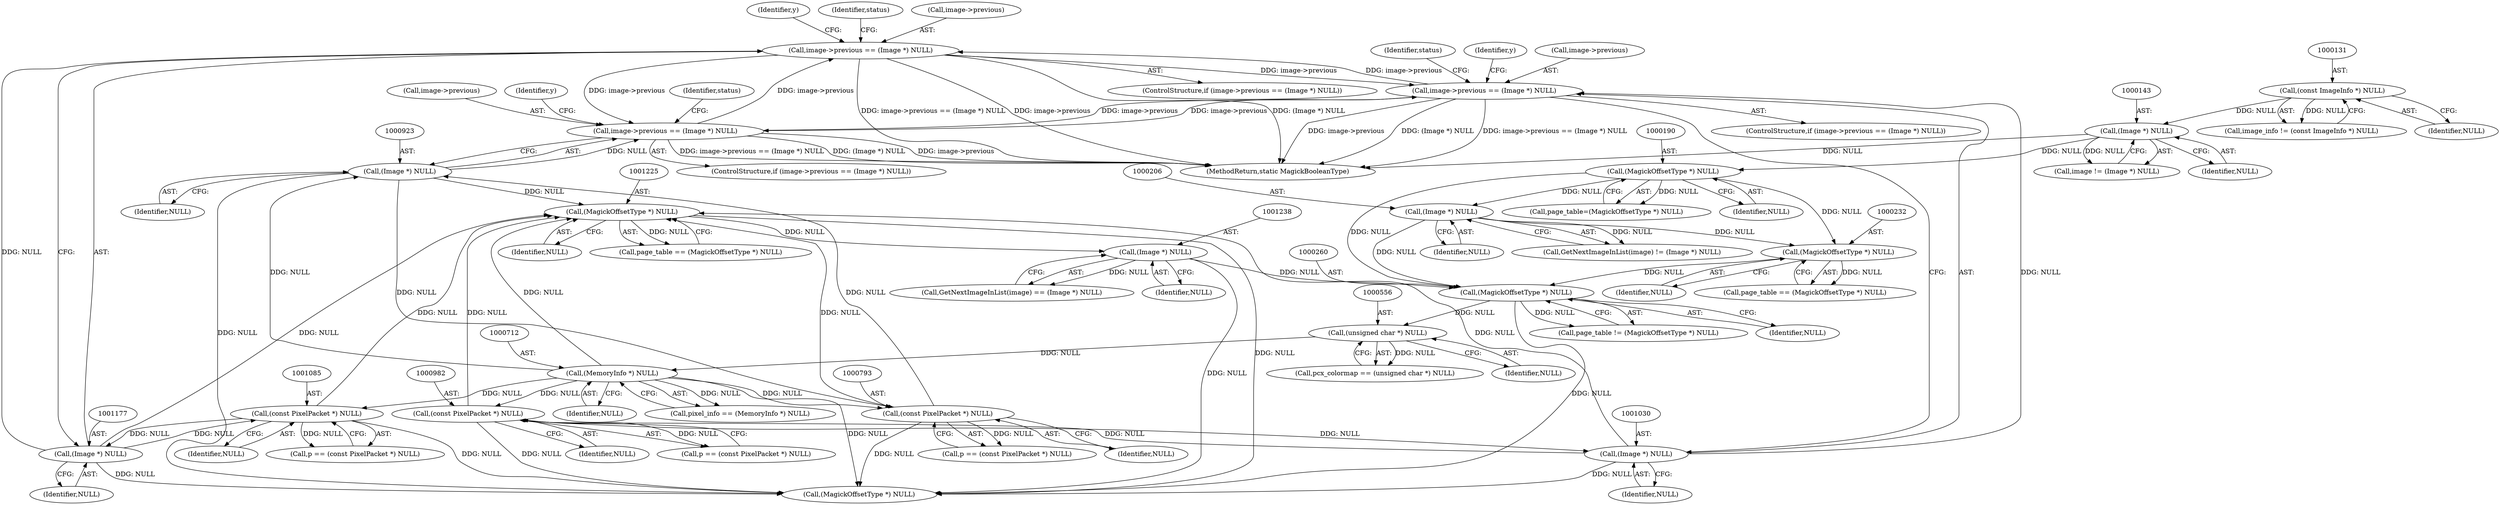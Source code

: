 digraph "0_ImageMagick_560e6e512961008938aa1d1b9aab06347b1c8f9b@pointer" {
"1001172" [label="(Call,image->previous == (Image *) NULL)"];
"1001025" [label="(Call,image->previous == (Image *) NULL)"];
"1000918" [label="(Call,image->previous == (Image *) NULL)"];
"1001172" [label="(Call,image->previous == (Image *) NULL)"];
"1001176" [label="(Call,(Image *) NULL)"];
"1001084" [label="(Call,(const PixelPacket *) NULL)"];
"1000711" [label="(Call,(MemoryInfo *) NULL)"];
"1000555" [label="(Call,(unsigned char *) NULL)"];
"1000259" [label="(Call,(MagickOffsetType *) NULL)"];
"1000231" [label="(Call,(MagickOffsetType *) NULL)"];
"1000189" [label="(Call,(MagickOffsetType *) NULL)"];
"1000142" [label="(Call,(Image *) NULL)"];
"1000130" [label="(Call,(const ImageInfo *) NULL)"];
"1000205" [label="(Call,(Image *) NULL)"];
"1001237" [label="(Call,(Image *) NULL)"];
"1001224" [label="(Call,(MagickOffsetType *) NULL)"];
"1000792" [label="(Call,(const PixelPacket *) NULL)"];
"1000922" [label="(Call,(Image *) NULL)"];
"1000981" [label="(Call,(const PixelPacket *) NULL)"];
"1001029" [label="(Call,(Image *) NULL)"];
"1001029" [label="(Call,(Image *) NULL)"];
"1000711" [label="(Call,(MemoryInfo *) NULL)"];
"1000189" [label="(Call,(MagickOffsetType *) NULL)"];
"1000130" [label="(Call,(const ImageInfo *) NULL)"];
"1000142" [label="(Call,(Image *) NULL)"];
"1001024" [label="(ControlStructure,if (image->previous == (Image *) NULL))"];
"1001065" [label="(Identifier,y)"];
"1001239" [label="(Identifier,NULL)"];
"1000918" [label="(Call,image->previous == (Image *) NULL)"];
"1001267" [label="(Call,(MagickOffsetType *) NULL)"];
"1000132" [label="(Identifier,NULL)"];
"1000794" [label="(Identifier,NULL)"];
"1000557" [label="(Identifier,NULL)"];
"1000917" [label="(ControlStructure,if (image->previous == (Image *) NULL))"];
"1001084" [label="(Call,(const PixelPacket *) NULL)"];
"1001181" [label="(Identifier,status)"];
"1001025" [label="(Call,image->previous == (Image *) NULL)"];
"1000962" [label="(Identifier,y)"];
"1000144" [label="(Identifier,NULL)"];
"1001176" [label="(Call,(Image *) NULL)"];
"1001086" [label="(Identifier,NULL)"];
"1001237" [label="(Call,(Image *) NULL)"];
"1001178" [label="(Identifier,NULL)"];
"1000205" [label="(Call,(Image *) NULL)"];
"1001226" [label="(Identifier,NULL)"];
"1000207" [label="(Identifier,NULL)"];
"1001173" [label="(Call,image->previous)"];
"1000983" [label="(Identifier,NULL)"];
"1000191" [label="(Identifier,NULL)"];
"1000555" [label="(Call,(unsigned char *) NULL)"];
"1000553" [label="(Call,pcx_colormap == (unsigned char *) NULL)"];
"1000790" [label="(Call,p == (const PixelPacket *) NULL)"];
"1001031" [label="(Identifier,NULL)"];
"1000187" [label="(Call,page_table=(MagickOffsetType *) NULL)"];
"1000257" [label="(Call,page_table != (MagickOffsetType *) NULL)"];
"1001026" [label="(Call,image->previous)"];
"1001357" [label="(MethodReturn,static MagickBooleanType)"];
"1001034" [label="(Identifier,status)"];
"1000128" [label="(Call,image_info != (const ImageInfo *) NULL)"];
"1001222" [label="(Call,page_table == (MagickOffsetType *) NULL)"];
"1001082" [label="(Call,p == (const PixelPacket *) NULL)"];
"1000922" [label="(Call,(Image *) NULL)"];
"1000919" [label="(Call,image->previous)"];
"1000713" [label="(Identifier,NULL)"];
"1001171" [label="(ControlStructure,if (image->previous == (Image *) NULL))"];
"1000259" [label="(Call,(MagickOffsetType *) NULL)"];
"1000231" [label="(Call,(MagickOffsetType *) NULL)"];
"1000792" [label="(Call,(const PixelPacket *) NULL)"];
"1000924" [label="(Identifier,NULL)"];
"1000979" [label="(Call,p == (const PixelPacket *) NULL)"];
"1000261" [label="(Identifier,NULL)"];
"1001224" [label="(Call,(MagickOffsetType *) NULL)"];
"1000233" [label="(Identifier,NULL)"];
"1001172" [label="(Call,image->previous == (Image *) NULL)"];
"1001234" [label="(Call,GetNextImageInList(image) == (Image *) NULL)"];
"1000202" [label="(Call,GetNextImageInList(image) != (Image *) NULL)"];
"1000981" [label="(Call,(const PixelPacket *) NULL)"];
"1000709" [label="(Call,pixel_info == (MemoryInfo *) NULL)"];
"1000758" [label="(Identifier,y)"];
"1000927" [label="(Identifier,status)"];
"1000229" [label="(Call,page_table == (MagickOffsetType *) NULL)"];
"1000140" [label="(Call,image != (Image *) NULL)"];
"1001172" -> "1001171"  [label="AST: "];
"1001172" -> "1001176"  [label="CFG: "];
"1001173" -> "1001172"  [label="AST: "];
"1001176" -> "1001172"  [label="AST: "];
"1001181" -> "1001172"  [label="CFG: "];
"1001065" -> "1001172"  [label="CFG: "];
"1001172" -> "1001357"  [label="DDG: (Image *) NULL"];
"1001172" -> "1001357"  [label="DDG: image->previous == (Image *) NULL"];
"1001172" -> "1001357"  [label="DDG: image->previous"];
"1001172" -> "1000918"  [label="DDG: image->previous"];
"1001172" -> "1001025"  [label="DDG: image->previous"];
"1001025" -> "1001172"  [label="DDG: image->previous"];
"1000918" -> "1001172"  [label="DDG: image->previous"];
"1001176" -> "1001172"  [label="DDG: NULL"];
"1001025" -> "1001024"  [label="AST: "];
"1001025" -> "1001029"  [label="CFG: "];
"1001026" -> "1001025"  [label="AST: "];
"1001029" -> "1001025"  [label="AST: "];
"1001034" -> "1001025"  [label="CFG: "];
"1000962" -> "1001025"  [label="CFG: "];
"1001025" -> "1001357"  [label="DDG: image->previous"];
"1001025" -> "1001357"  [label="DDG: (Image *) NULL"];
"1001025" -> "1001357"  [label="DDG: image->previous == (Image *) NULL"];
"1001025" -> "1000918"  [label="DDG: image->previous"];
"1000918" -> "1001025"  [label="DDG: image->previous"];
"1001029" -> "1001025"  [label="DDG: NULL"];
"1000918" -> "1000917"  [label="AST: "];
"1000918" -> "1000922"  [label="CFG: "];
"1000919" -> "1000918"  [label="AST: "];
"1000922" -> "1000918"  [label="AST: "];
"1000927" -> "1000918"  [label="CFG: "];
"1000758" -> "1000918"  [label="CFG: "];
"1000918" -> "1001357"  [label="DDG: image->previous"];
"1000918" -> "1001357"  [label="DDG: image->previous == (Image *) NULL"];
"1000918" -> "1001357"  [label="DDG: (Image *) NULL"];
"1000922" -> "1000918"  [label="DDG: NULL"];
"1001176" -> "1001178"  [label="CFG: "];
"1001177" -> "1001176"  [label="AST: "];
"1001178" -> "1001176"  [label="AST: "];
"1001176" -> "1001084"  [label="DDG: NULL"];
"1001084" -> "1001176"  [label="DDG: NULL"];
"1001176" -> "1001224"  [label="DDG: NULL"];
"1001176" -> "1001267"  [label="DDG: NULL"];
"1001084" -> "1001082"  [label="AST: "];
"1001084" -> "1001086"  [label="CFG: "];
"1001085" -> "1001084"  [label="AST: "];
"1001086" -> "1001084"  [label="AST: "];
"1001082" -> "1001084"  [label="CFG: "];
"1001084" -> "1001082"  [label="DDG: NULL"];
"1000711" -> "1001084"  [label="DDG: NULL"];
"1001084" -> "1001224"  [label="DDG: NULL"];
"1001084" -> "1001267"  [label="DDG: NULL"];
"1000711" -> "1000709"  [label="AST: "];
"1000711" -> "1000713"  [label="CFG: "];
"1000712" -> "1000711"  [label="AST: "];
"1000713" -> "1000711"  [label="AST: "];
"1000709" -> "1000711"  [label="CFG: "];
"1000711" -> "1000709"  [label="DDG: NULL"];
"1000555" -> "1000711"  [label="DDG: NULL"];
"1000711" -> "1000792"  [label="DDG: NULL"];
"1000711" -> "1000922"  [label="DDG: NULL"];
"1000711" -> "1000981"  [label="DDG: NULL"];
"1000711" -> "1001224"  [label="DDG: NULL"];
"1000711" -> "1001267"  [label="DDG: NULL"];
"1000555" -> "1000553"  [label="AST: "];
"1000555" -> "1000557"  [label="CFG: "];
"1000556" -> "1000555"  [label="AST: "];
"1000557" -> "1000555"  [label="AST: "];
"1000553" -> "1000555"  [label="CFG: "];
"1000555" -> "1000553"  [label="DDG: NULL"];
"1000259" -> "1000555"  [label="DDG: NULL"];
"1000259" -> "1000257"  [label="AST: "];
"1000259" -> "1000261"  [label="CFG: "];
"1000260" -> "1000259"  [label="AST: "];
"1000261" -> "1000259"  [label="AST: "];
"1000257" -> "1000259"  [label="CFG: "];
"1000259" -> "1000257"  [label="DDG: NULL"];
"1000231" -> "1000259"  [label="DDG: NULL"];
"1001237" -> "1000259"  [label="DDG: NULL"];
"1000189" -> "1000259"  [label="DDG: NULL"];
"1000205" -> "1000259"  [label="DDG: NULL"];
"1000259" -> "1001267"  [label="DDG: NULL"];
"1000231" -> "1000229"  [label="AST: "];
"1000231" -> "1000233"  [label="CFG: "];
"1000232" -> "1000231"  [label="AST: "];
"1000233" -> "1000231"  [label="AST: "];
"1000229" -> "1000231"  [label="CFG: "];
"1000231" -> "1000229"  [label="DDG: NULL"];
"1000189" -> "1000231"  [label="DDG: NULL"];
"1000205" -> "1000231"  [label="DDG: NULL"];
"1000189" -> "1000187"  [label="AST: "];
"1000189" -> "1000191"  [label="CFG: "];
"1000190" -> "1000189"  [label="AST: "];
"1000191" -> "1000189"  [label="AST: "];
"1000187" -> "1000189"  [label="CFG: "];
"1000189" -> "1000187"  [label="DDG: NULL"];
"1000142" -> "1000189"  [label="DDG: NULL"];
"1000189" -> "1000205"  [label="DDG: NULL"];
"1000142" -> "1000140"  [label="AST: "];
"1000142" -> "1000144"  [label="CFG: "];
"1000143" -> "1000142"  [label="AST: "];
"1000144" -> "1000142"  [label="AST: "];
"1000140" -> "1000142"  [label="CFG: "];
"1000142" -> "1001357"  [label="DDG: NULL"];
"1000142" -> "1000140"  [label="DDG: NULL"];
"1000130" -> "1000142"  [label="DDG: NULL"];
"1000130" -> "1000128"  [label="AST: "];
"1000130" -> "1000132"  [label="CFG: "];
"1000131" -> "1000130"  [label="AST: "];
"1000132" -> "1000130"  [label="AST: "];
"1000128" -> "1000130"  [label="CFG: "];
"1000130" -> "1000128"  [label="DDG: NULL"];
"1000205" -> "1000202"  [label="AST: "];
"1000205" -> "1000207"  [label="CFG: "];
"1000206" -> "1000205"  [label="AST: "];
"1000207" -> "1000205"  [label="AST: "];
"1000202" -> "1000205"  [label="CFG: "];
"1000205" -> "1000202"  [label="DDG: NULL"];
"1001237" -> "1001234"  [label="AST: "];
"1001237" -> "1001239"  [label="CFG: "];
"1001238" -> "1001237"  [label="AST: "];
"1001239" -> "1001237"  [label="AST: "];
"1001234" -> "1001237"  [label="CFG: "];
"1001237" -> "1001234"  [label="DDG: NULL"];
"1001224" -> "1001237"  [label="DDG: NULL"];
"1001237" -> "1001267"  [label="DDG: NULL"];
"1001224" -> "1001222"  [label="AST: "];
"1001224" -> "1001226"  [label="CFG: "];
"1001225" -> "1001224"  [label="AST: "];
"1001226" -> "1001224"  [label="AST: "];
"1001222" -> "1001224"  [label="CFG: "];
"1001224" -> "1001222"  [label="DDG: NULL"];
"1000792" -> "1001224"  [label="DDG: NULL"];
"1000981" -> "1001224"  [label="DDG: NULL"];
"1000922" -> "1001224"  [label="DDG: NULL"];
"1001029" -> "1001224"  [label="DDG: NULL"];
"1001224" -> "1001267"  [label="DDG: NULL"];
"1000792" -> "1000790"  [label="AST: "];
"1000792" -> "1000794"  [label="CFG: "];
"1000793" -> "1000792"  [label="AST: "];
"1000794" -> "1000792"  [label="AST: "];
"1000790" -> "1000792"  [label="CFG: "];
"1000792" -> "1000790"  [label="DDG: NULL"];
"1000922" -> "1000792"  [label="DDG: NULL"];
"1000792" -> "1000922"  [label="DDG: NULL"];
"1000792" -> "1001267"  [label="DDG: NULL"];
"1000922" -> "1000924"  [label="CFG: "];
"1000923" -> "1000922"  [label="AST: "];
"1000924" -> "1000922"  [label="AST: "];
"1000922" -> "1001267"  [label="DDG: NULL"];
"1000981" -> "1000979"  [label="AST: "];
"1000981" -> "1000983"  [label="CFG: "];
"1000982" -> "1000981"  [label="AST: "];
"1000983" -> "1000981"  [label="AST: "];
"1000979" -> "1000981"  [label="CFG: "];
"1000981" -> "1000979"  [label="DDG: NULL"];
"1001029" -> "1000981"  [label="DDG: NULL"];
"1000981" -> "1001029"  [label="DDG: NULL"];
"1000981" -> "1001267"  [label="DDG: NULL"];
"1001029" -> "1001031"  [label="CFG: "];
"1001030" -> "1001029"  [label="AST: "];
"1001031" -> "1001029"  [label="AST: "];
"1001029" -> "1001267"  [label="DDG: NULL"];
}
